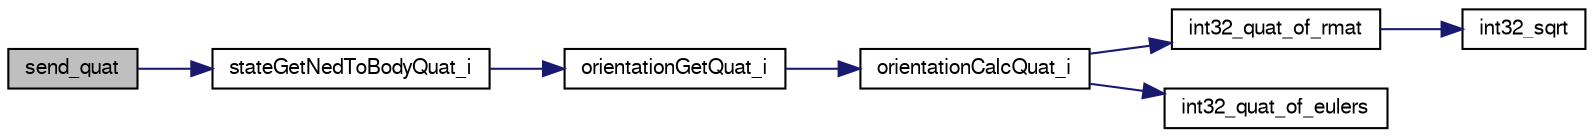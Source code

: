 digraph "send_quat"
{
  edge [fontname="FreeSans",fontsize="10",labelfontname="FreeSans",labelfontsize="10"];
  node [fontname="FreeSans",fontsize="10",shape=record];
  rankdir="LR";
  Node1 [label="send_quat",height=0.2,width=0.4,color="black", fillcolor="grey75", style="filled", fontcolor="black"];
  Node1 -> Node2 [color="midnightblue",fontsize="10",style="solid",fontname="FreeSans"];
  Node2 [label="stateGetNedToBodyQuat_i",height=0.2,width=0.4,color="black", fillcolor="white", style="filled",URL="$group__state__attitude.html#ga28e5de0a4822cabcfe8350e2343111ce",tooltip="Get vehicle body attitude quaternion (int). "];
  Node2 -> Node3 [color="midnightblue",fontsize="10",style="solid",fontname="FreeSans"];
  Node3 [label="orientationGetQuat_i",height=0.2,width=0.4,color="black", fillcolor="white", style="filled",URL="$group__math__orientation__representation.html#ga86b153b2106a638cef8e314125c47306",tooltip="Get vehicle body attitude quaternion (int). "];
  Node3 -> Node4 [color="midnightblue",fontsize="10",style="solid",fontname="FreeSans"];
  Node4 [label="orientationCalcQuat_i",height=0.2,width=0.4,color="black", fillcolor="white", style="filled",URL="$group__math__orientation__representation.html#gaa411e2093feec3fef9e18c4a52b74c38"];
  Node4 -> Node5 [color="midnightblue",fontsize="10",style="solid",fontname="FreeSans"];
  Node5 [label="int32_quat_of_rmat",height=0.2,width=0.4,color="black", fillcolor="white", style="filled",URL="$group__math__algebra__int.html#ga492c7dfcb9089c8bdb0d20d89089b542",tooltip="Quaternion from rotation matrix. "];
  Node5 -> Node6 [color="midnightblue",fontsize="10",style="solid",fontname="FreeSans"];
  Node6 [label="int32_sqrt",height=0.2,width=0.4,color="black", fillcolor="white", style="filled",URL="$group__math__algebra__int.html#ga4f101a6e0a22ac1b90f36fe8bf97d702"];
  Node4 -> Node7 [color="midnightblue",fontsize="10",style="solid",fontname="FreeSans"];
  Node7 [label="int32_quat_of_eulers",height=0.2,width=0.4,color="black", fillcolor="white", style="filled",URL="$group__math__algebra__int.html#gab3d8478211bf7da23d2345e8eae43fc8",tooltip="Quaternion from Euler angles. "];
}
